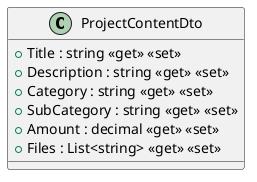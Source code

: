 @startuml
class ProjectContentDto {
    + Title : string <<get>> <<set>>
    + Description : string <<get>> <<set>>
    + Category : string <<get>> <<set>>
    + SubCategory : string <<get>> <<set>>
    + Amount : decimal <<get>> <<set>>
    + Files : List<string> <<get>> <<set>>
}
@enduml
